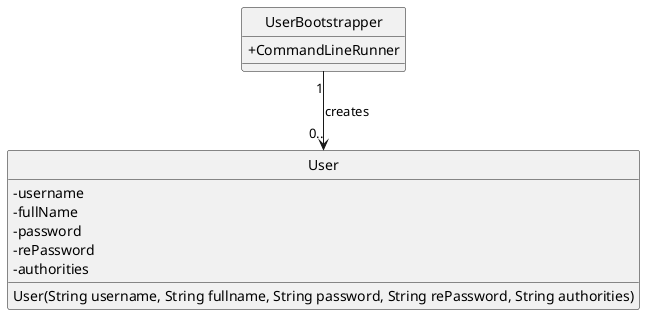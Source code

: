 @startuml
 'https://plantuml.com/class-diagram

 hide circle
 skinparam classAttributeIconSize 0

 class UserBootstrapper {
    +CommandLineRunner
 }

class User{
    -username
    -fullName
    -password
    -rePassword
    -authorities
    User(String username, String fullname, String password, String rePassword, String authorities)
}


 UserBootstrapper "1" --> "0.." User:  creates

 @enduml